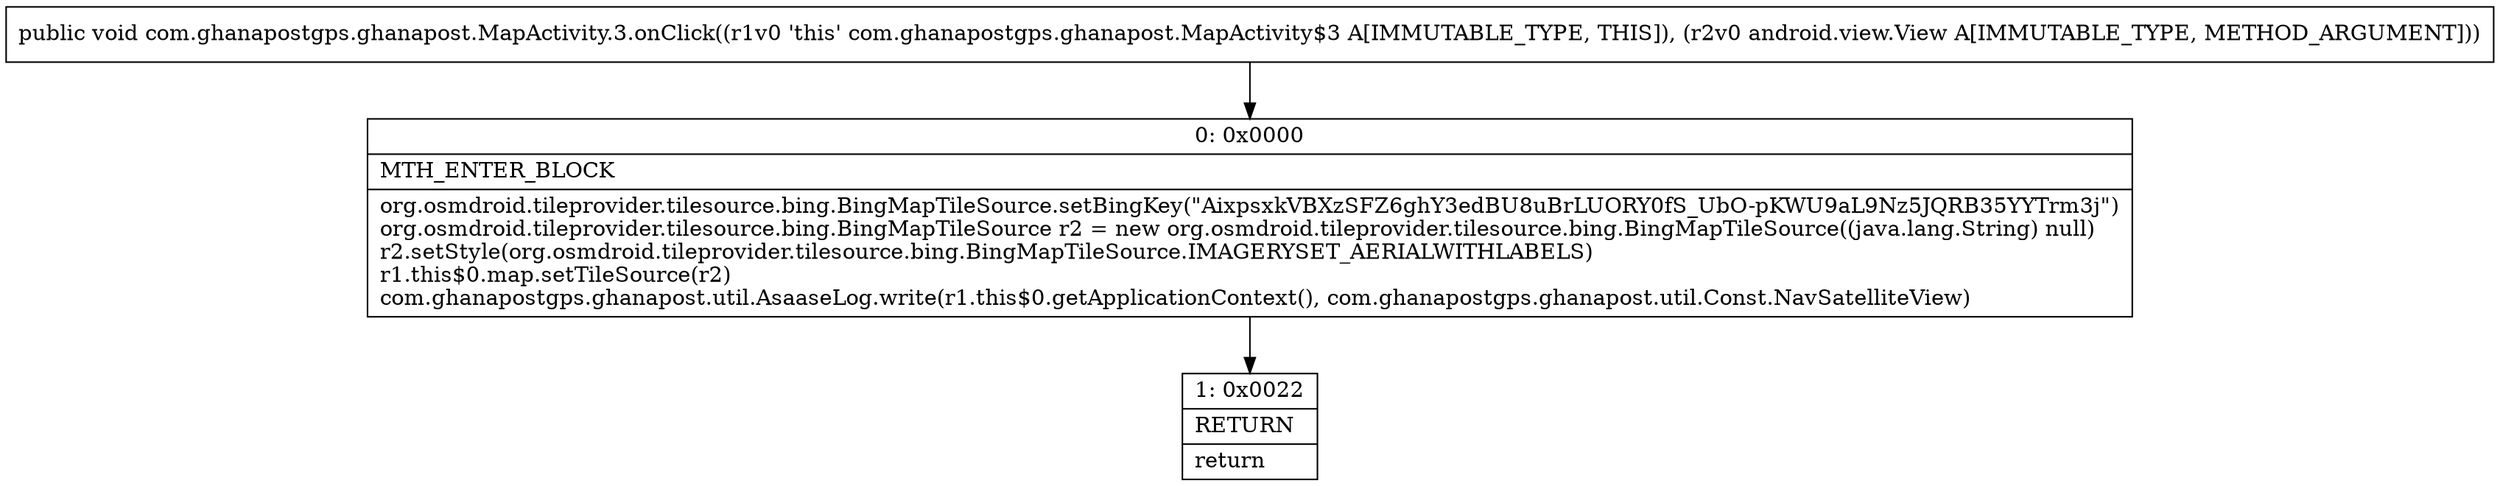 digraph "CFG forcom.ghanapostgps.ghanapost.MapActivity.3.onClick(Landroid\/view\/View;)V" {
Node_0 [shape=record,label="{0\:\ 0x0000|MTH_ENTER_BLOCK\l|org.osmdroid.tileprovider.tilesource.bing.BingMapTileSource.setBingKey(\"AixpsxkVBXzSFZ6ghY3edBU8uBrLUORY0fS_UbO\-pKWU9aL9Nz5JQRB35YYTrm3j\")\lorg.osmdroid.tileprovider.tilesource.bing.BingMapTileSource r2 = new org.osmdroid.tileprovider.tilesource.bing.BingMapTileSource((java.lang.String) null)\lr2.setStyle(org.osmdroid.tileprovider.tilesource.bing.BingMapTileSource.IMAGERYSET_AERIALWITHLABELS)\lr1.this$0.map.setTileSource(r2)\lcom.ghanapostgps.ghanapost.util.AsaaseLog.write(r1.this$0.getApplicationContext(), com.ghanapostgps.ghanapost.util.Const.NavSatelliteView)\l}"];
Node_1 [shape=record,label="{1\:\ 0x0022|RETURN\l|return\l}"];
MethodNode[shape=record,label="{public void com.ghanapostgps.ghanapost.MapActivity.3.onClick((r1v0 'this' com.ghanapostgps.ghanapost.MapActivity$3 A[IMMUTABLE_TYPE, THIS]), (r2v0 android.view.View A[IMMUTABLE_TYPE, METHOD_ARGUMENT])) }"];
MethodNode -> Node_0;
Node_0 -> Node_1;
}

